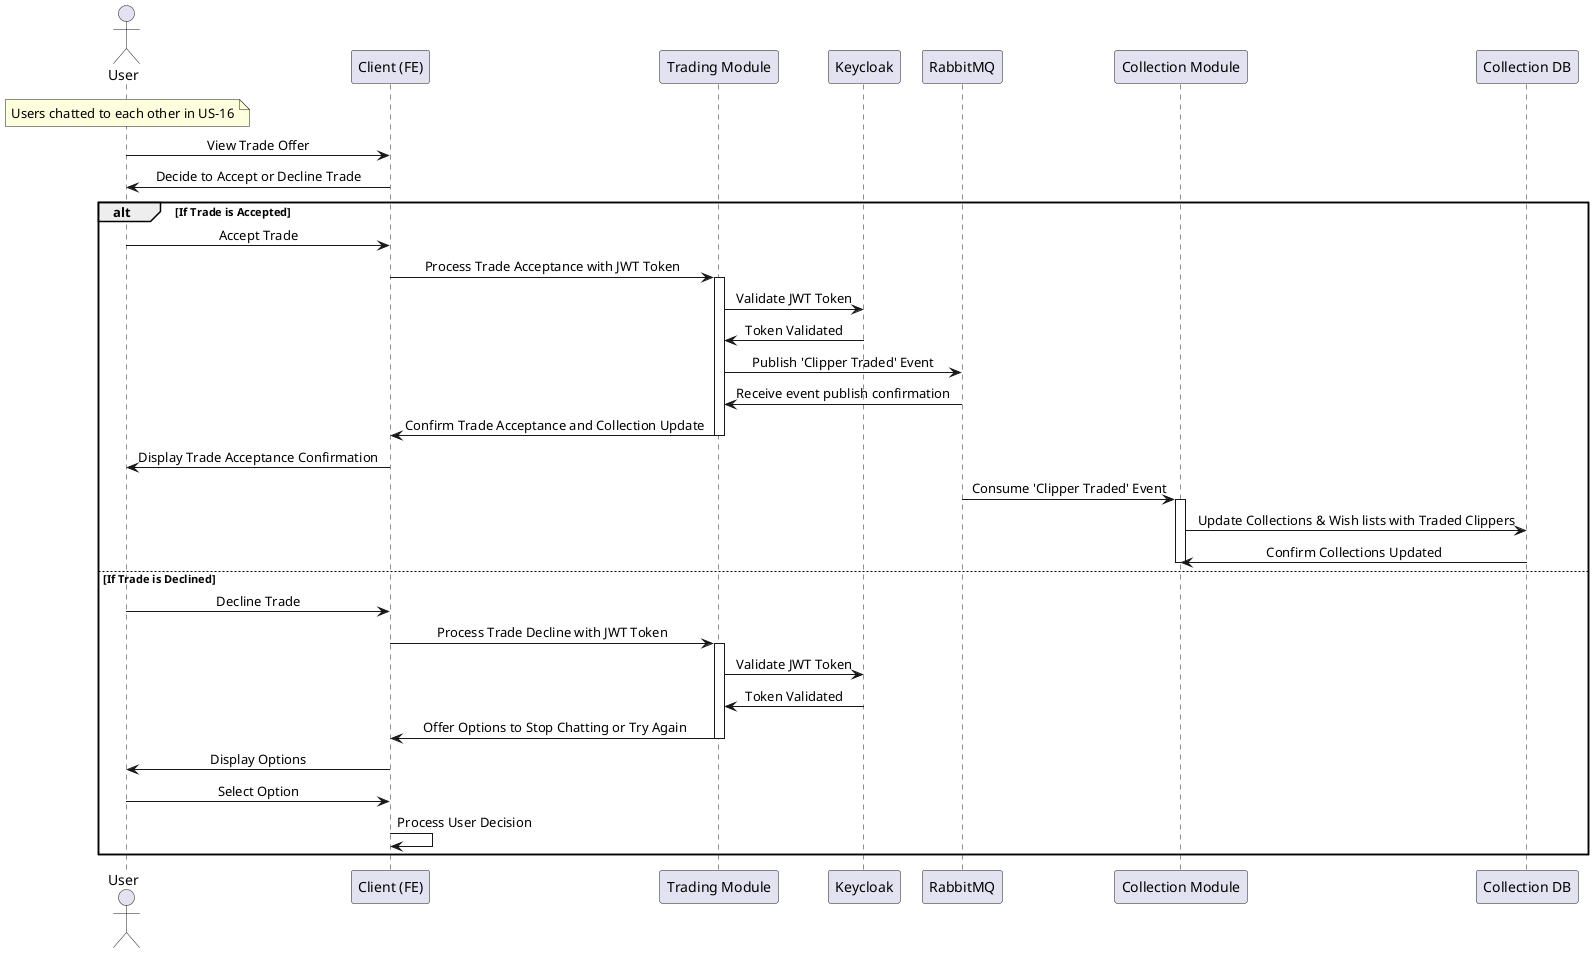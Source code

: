 @startuml
skinparam SequenceMessageAlignment center
actor User
participant "Client (FE)" as Client
participant "Trading Module" as Trading
participant "Keycloak" as Auth
participant "RabbitMQ" as MQ
participant "Collection Module" as Collection
participant "Collection DB" as CollectionDB

note over User: Users chatted to each other in US-16

User -> Client: View Trade Offer
Client -> User: Decide to Accept or Decline Trade



alt If Trade is Accepted
    User -> Client: Accept Trade
    Client -> Trading: Process Trade Acceptance with JWT Token

    activate Trading
    Trading -> Auth: Validate JWT Token
    Auth -> Trading: Token Validated
    Trading -> MQ: Publish 'Clipper Traded' Event
    MQ -> Trading: Receive event publish confirmation
    Trading -> Client: Confirm Trade Acceptance and Collection Update
    deactivate Trading

    Client -> User: Display Trade Acceptance Confirmation
    MQ -> Collection: Consume 'Clipper Traded' Event

    activate Collection
    Collection -> CollectionDB: Update Collections & Wish lists with Traded Clippers
    CollectionDB -> Collection: Confirm Collections Updated
    deactivate Collection

else If Trade is Declined
    User -> Client: Decline Trade
    Client -> Trading: Process Trade Decline with JWT Token

    activate Trading
    Trading -> Auth: Validate JWT Token
    Auth -> Trading: Token Validated
    Trading -> Client: Offer Options to Stop Chatting or Try Again
    deactivate Trading

    Client -> User: Display Options
    User -> Client: Select Option
    Client -> Client: Process User Decision
end
@enduml
